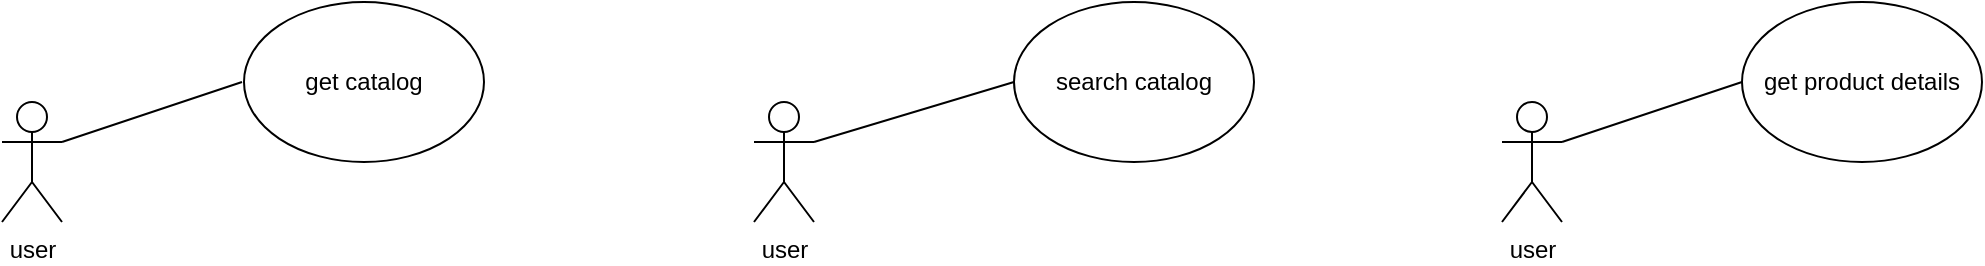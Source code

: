 <mxfile>
    <diagram name="Page-1" id="QaPPVJEE2EKimQlgLVVY">
        <mxGraphModel dx="1387" dy="1140" grid="1" gridSize="10" guides="1" tooltips="1" connect="1" arrows="1" fold="1" page="1" pageScale="1" pageWidth="1100" pageHeight="850" math="0" shadow="0">
            <root>
                <mxCell id="0"/>
                <mxCell id="1" parent="0"/>
                <mxCell id="hXulT5Q8rXNCf8CjWqoO-5" style="rounded=0;orthogonalLoop=1;jettySize=auto;html=1;exitX=1;exitY=0.333;exitDx=0;exitDy=0;exitPerimeter=0;entryX=0;entryY=0.5;entryDx=0;entryDy=0;endArrow=none;endFill=0;" parent="1" source="hXulT5Q8rXNCf8CjWqoO-1" edge="1">
                    <mxGeometry relative="1" as="geometry">
                        <mxPoint x="184.0" y="355" as="targetPoint"/>
                    </mxGeometry>
                </mxCell>
                <mxCell id="hXulT5Q8rXNCf8CjWqoO-1" value="user" style="shape=umlActor;verticalLabelPosition=bottom;verticalAlign=top;html=1;outlineConnect=0;" parent="1" vertex="1">
                    <mxGeometry x="64" y="365" width="30" height="60" as="geometry"/>
                </mxCell>
                <mxCell id="hXulT5Q8rXNCf8CjWqoO-2" value="get catalog" style="ellipse;whiteSpace=wrap;html=1;" parent="1" vertex="1">
                    <mxGeometry x="185" y="315" width="120" height="80" as="geometry"/>
                </mxCell>
                <mxCell id="hXulT5Q8rXNCf8CjWqoO-7" style="rounded=0;orthogonalLoop=1;jettySize=auto;html=1;exitX=1;exitY=0.333;exitDx=0;exitDy=0;exitPerimeter=0;entryX=0;entryY=0.5;entryDx=0;entryDy=0;endArrow=none;endFill=0;" parent="1" source="hXulT5Q8rXNCf8CjWqoO-8" target="hXulT5Q8rXNCf8CjWqoO-9" edge="1">
                    <mxGeometry relative="1" as="geometry"/>
                </mxCell>
                <mxCell id="hXulT5Q8rXNCf8CjWqoO-8" value="user" style="shape=umlActor;verticalLabelPosition=bottom;verticalAlign=top;html=1;outlineConnect=0;" parent="1" vertex="1">
                    <mxGeometry x="440" y="365" width="30" height="60" as="geometry"/>
                </mxCell>
                <mxCell id="hXulT5Q8rXNCf8CjWqoO-9" value="search catalog" style="ellipse;whiteSpace=wrap;html=1;" parent="1" vertex="1">
                    <mxGeometry x="570" y="315" width="120" height="80" as="geometry"/>
                </mxCell>
                <mxCell id="hXulT5Q8rXNCf8CjWqoO-11" style="rounded=0;orthogonalLoop=1;jettySize=auto;html=1;exitX=1;exitY=0.333;exitDx=0;exitDy=0;exitPerimeter=0;entryX=0;entryY=0.5;entryDx=0;entryDy=0;endArrow=none;endFill=0;" parent="1" source="hXulT5Q8rXNCf8CjWqoO-12" target="hXulT5Q8rXNCf8CjWqoO-13" edge="1">
                    <mxGeometry relative="1" as="geometry"/>
                </mxCell>
                <mxCell id="hXulT5Q8rXNCf8CjWqoO-12" value="user" style="shape=umlActor;verticalLabelPosition=bottom;verticalAlign=top;html=1;outlineConnect=0;" parent="1" vertex="1">
                    <mxGeometry x="814" y="365" width="30" height="60" as="geometry"/>
                </mxCell>
                <mxCell id="hXulT5Q8rXNCf8CjWqoO-13" value="get product details" style="ellipse;whiteSpace=wrap;html=1;" parent="1" vertex="1">
                    <mxGeometry x="934" y="315" width="120" height="80" as="geometry"/>
                </mxCell>
            </root>
        </mxGraphModel>
    </diagram>
</mxfile>